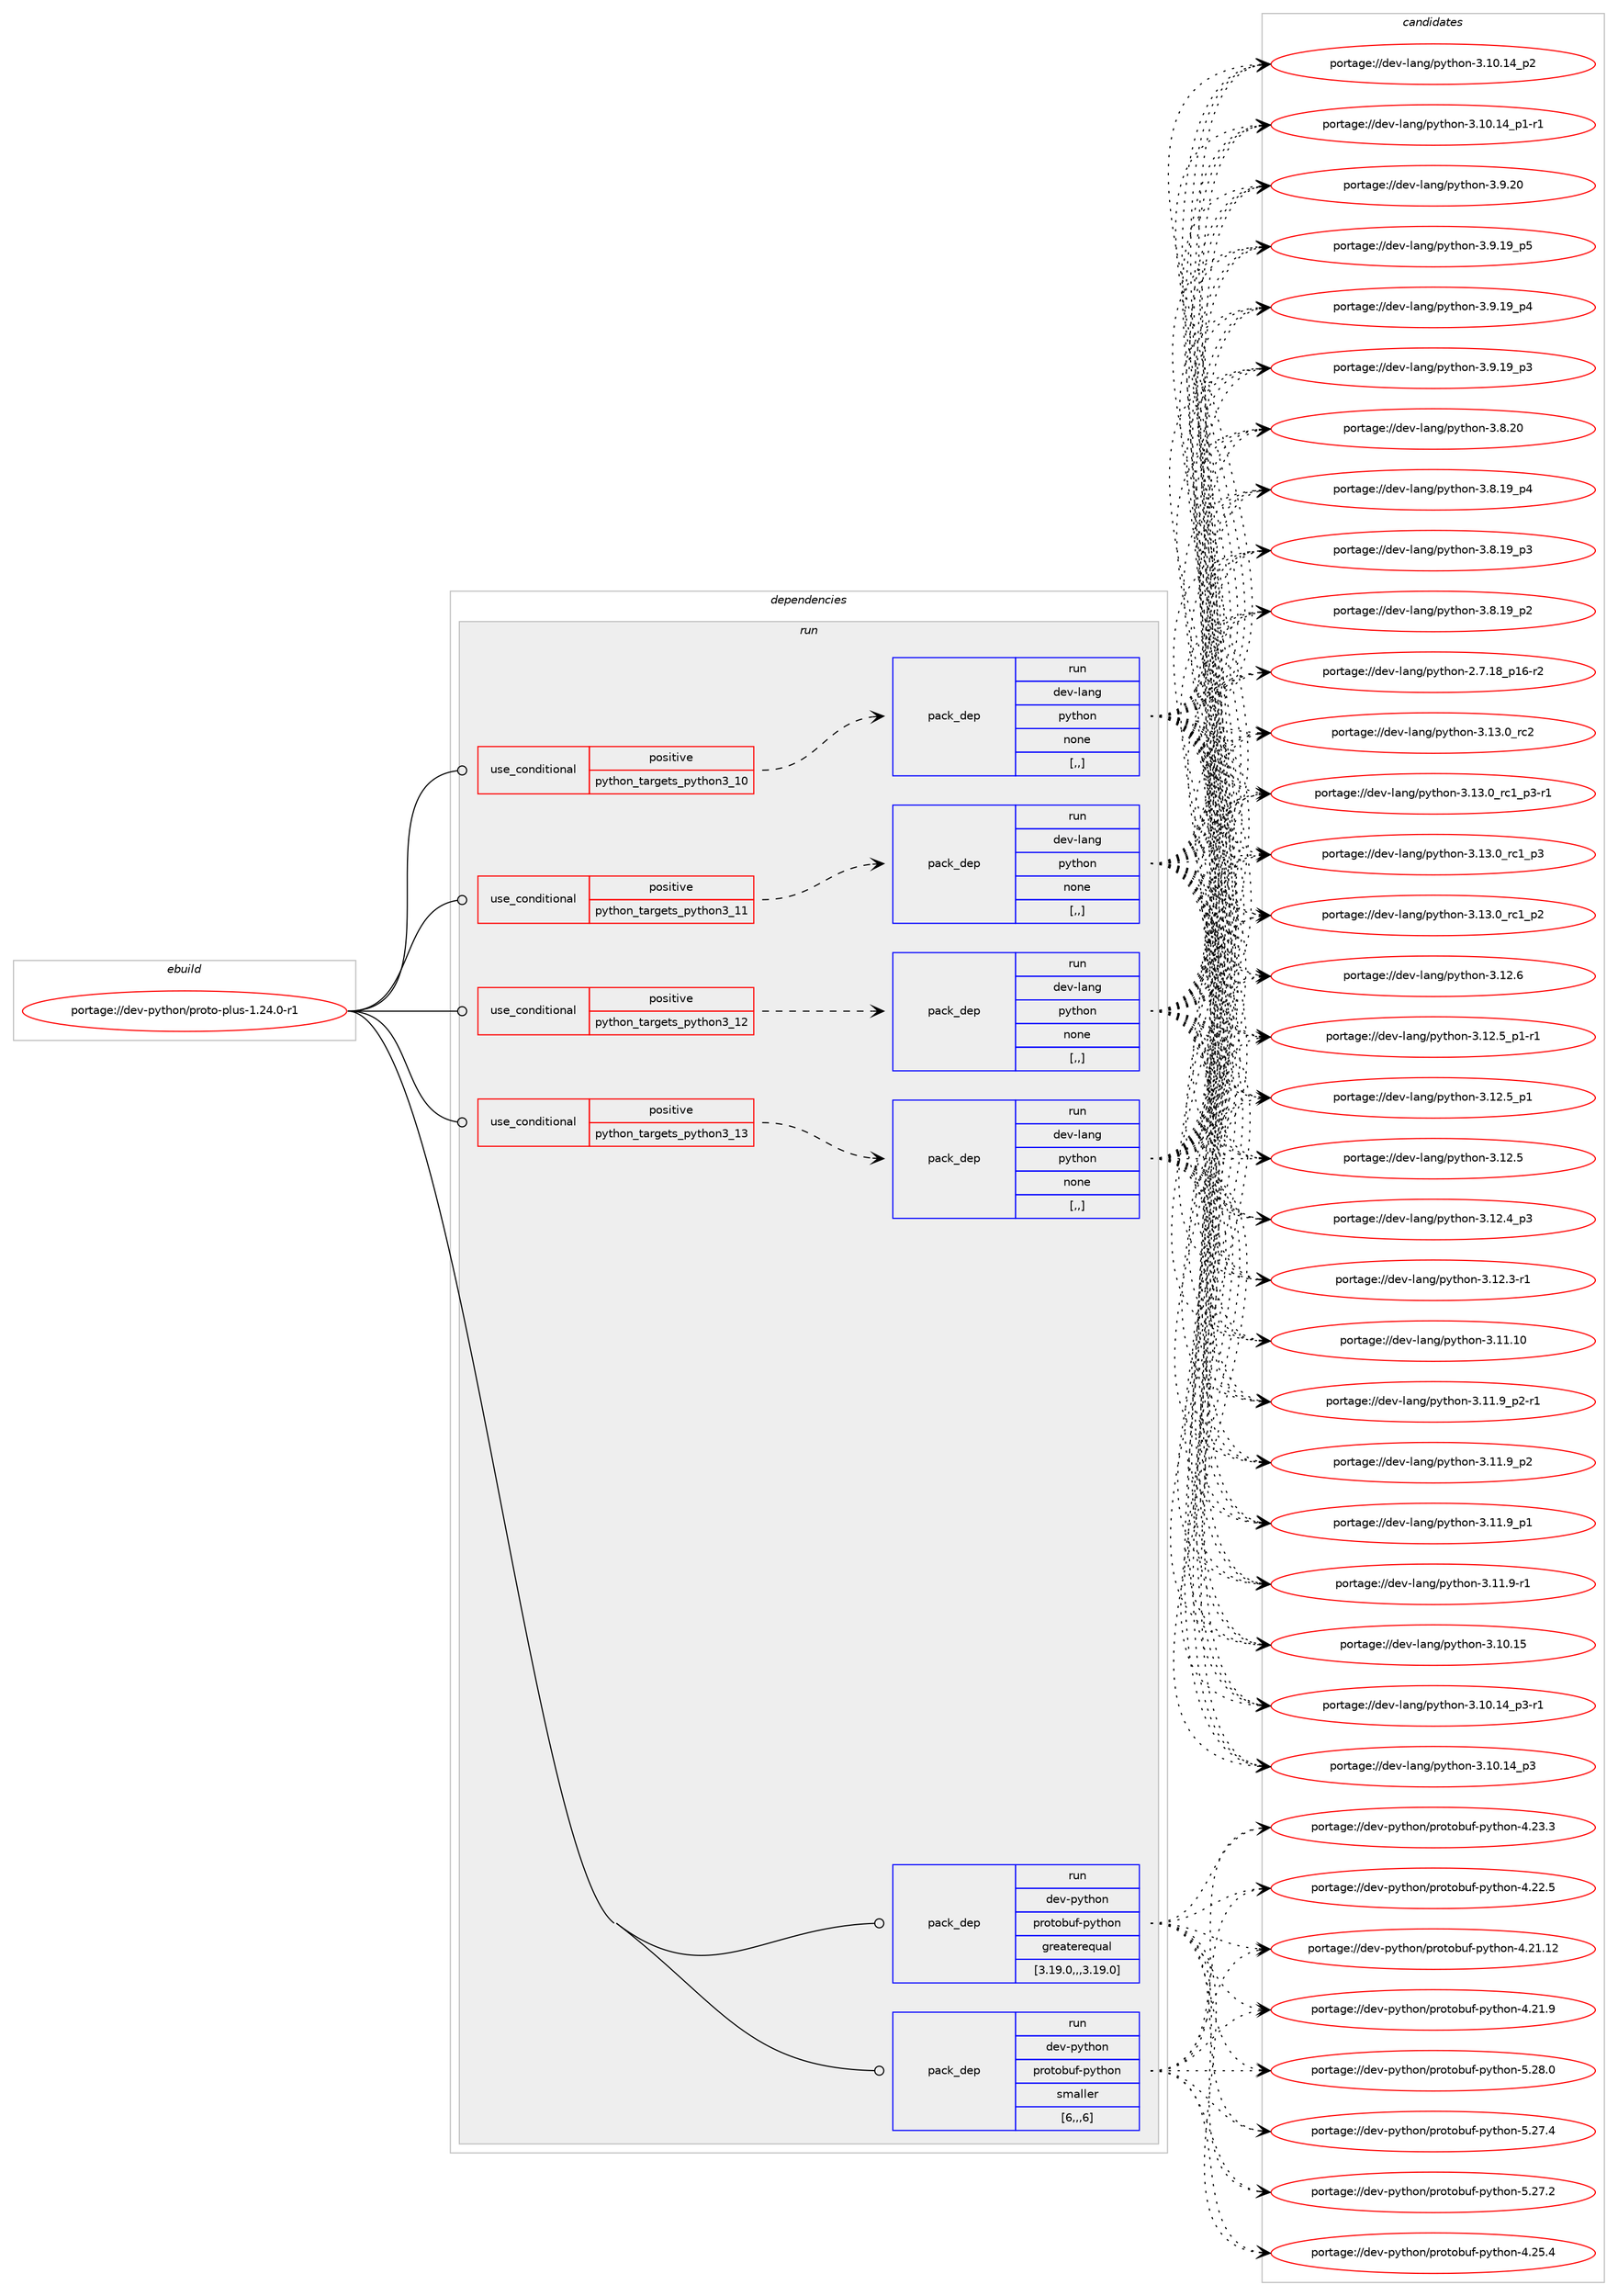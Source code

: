 digraph prolog {

# *************
# Graph options
# *************

newrank=true;
concentrate=true;
compound=true;
graph [rankdir=LR,fontname=Helvetica,fontsize=10,ranksep=1.5];#, ranksep=2.5, nodesep=0.2];
edge  [arrowhead=vee];
node  [fontname=Helvetica,fontsize=10];

# **********
# The ebuild
# **********

subgraph cluster_leftcol {
color=gray;
label=<<i>ebuild</i>>;
id [label="portage://dev-python/proto-plus-1.24.0-r1", color=red, width=4, href="../dev-python/proto-plus-1.24.0-r1.svg"];
}

# ****************
# The dependencies
# ****************

subgraph cluster_midcol {
color=gray;
label=<<i>dependencies</i>>;
subgraph cluster_compile {
fillcolor="#eeeeee";
style=filled;
label=<<i>compile</i>>;
}
subgraph cluster_compileandrun {
fillcolor="#eeeeee";
style=filled;
label=<<i>compile and run</i>>;
}
subgraph cluster_run {
fillcolor="#eeeeee";
style=filled;
label=<<i>run</i>>;
subgraph cond166753 {
dependency649864 [label=<<TABLE BORDER="0" CELLBORDER="1" CELLSPACING="0" CELLPADDING="4"><TR><TD ROWSPAN="3" CELLPADDING="10">use_conditional</TD></TR><TR><TD>positive</TD></TR><TR><TD>python_targets_python3_10</TD></TR></TABLE>>, shape=none, color=red];
subgraph pack478290 {
dependency649865 [label=<<TABLE BORDER="0" CELLBORDER="1" CELLSPACING="0" CELLPADDING="4" WIDTH="220"><TR><TD ROWSPAN="6" CELLPADDING="30">pack_dep</TD></TR><TR><TD WIDTH="110">run</TD></TR><TR><TD>dev-lang</TD></TR><TR><TD>python</TD></TR><TR><TD>none</TD></TR><TR><TD>[,,]</TD></TR></TABLE>>, shape=none, color=blue];
}
dependency649864:e -> dependency649865:w [weight=20,style="dashed",arrowhead="vee"];
}
id:e -> dependency649864:w [weight=20,style="solid",arrowhead="odot"];
subgraph cond166754 {
dependency649866 [label=<<TABLE BORDER="0" CELLBORDER="1" CELLSPACING="0" CELLPADDING="4"><TR><TD ROWSPAN="3" CELLPADDING="10">use_conditional</TD></TR><TR><TD>positive</TD></TR><TR><TD>python_targets_python3_11</TD></TR></TABLE>>, shape=none, color=red];
subgraph pack478291 {
dependency649867 [label=<<TABLE BORDER="0" CELLBORDER="1" CELLSPACING="0" CELLPADDING="4" WIDTH="220"><TR><TD ROWSPAN="6" CELLPADDING="30">pack_dep</TD></TR><TR><TD WIDTH="110">run</TD></TR><TR><TD>dev-lang</TD></TR><TR><TD>python</TD></TR><TR><TD>none</TD></TR><TR><TD>[,,]</TD></TR></TABLE>>, shape=none, color=blue];
}
dependency649866:e -> dependency649867:w [weight=20,style="dashed",arrowhead="vee"];
}
id:e -> dependency649866:w [weight=20,style="solid",arrowhead="odot"];
subgraph cond166755 {
dependency649868 [label=<<TABLE BORDER="0" CELLBORDER="1" CELLSPACING="0" CELLPADDING="4"><TR><TD ROWSPAN="3" CELLPADDING="10">use_conditional</TD></TR><TR><TD>positive</TD></TR><TR><TD>python_targets_python3_12</TD></TR></TABLE>>, shape=none, color=red];
subgraph pack478292 {
dependency649869 [label=<<TABLE BORDER="0" CELLBORDER="1" CELLSPACING="0" CELLPADDING="4" WIDTH="220"><TR><TD ROWSPAN="6" CELLPADDING="30">pack_dep</TD></TR><TR><TD WIDTH="110">run</TD></TR><TR><TD>dev-lang</TD></TR><TR><TD>python</TD></TR><TR><TD>none</TD></TR><TR><TD>[,,]</TD></TR></TABLE>>, shape=none, color=blue];
}
dependency649868:e -> dependency649869:w [weight=20,style="dashed",arrowhead="vee"];
}
id:e -> dependency649868:w [weight=20,style="solid",arrowhead="odot"];
subgraph cond166756 {
dependency649870 [label=<<TABLE BORDER="0" CELLBORDER="1" CELLSPACING="0" CELLPADDING="4"><TR><TD ROWSPAN="3" CELLPADDING="10">use_conditional</TD></TR><TR><TD>positive</TD></TR><TR><TD>python_targets_python3_13</TD></TR></TABLE>>, shape=none, color=red];
subgraph pack478293 {
dependency649871 [label=<<TABLE BORDER="0" CELLBORDER="1" CELLSPACING="0" CELLPADDING="4" WIDTH="220"><TR><TD ROWSPAN="6" CELLPADDING="30">pack_dep</TD></TR><TR><TD WIDTH="110">run</TD></TR><TR><TD>dev-lang</TD></TR><TR><TD>python</TD></TR><TR><TD>none</TD></TR><TR><TD>[,,]</TD></TR></TABLE>>, shape=none, color=blue];
}
dependency649870:e -> dependency649871:w [weight=20,style="dashed",arrowhead="vee"];
}
id:e -> dependency649870:w [weight=20,style="solid",arrowhead="odot"];
subgraph pack478294 {
dependency649872 [label=<<TABLE BORDER="0" CELLBORDER="1" CELLSPACING="0" CELLPADDING="4" WIDTH="220"><TR><TD ROWSPAN="6" CELLPADDING="30">pack_dep</TD></TR><TR><TD WIDTH="110">run</TD></TR><TR><TD>dev-python</TD></TR><TR><TD>protobuf-python</TD></TR><TR><TD>greaterequal</TD></TR><TR><TD>[3.19.0,,,3.19.0]</TD></TR></TABLE>>, shape=none, color=blue];
}
id:e -> dependency649872:w [weight=20,style="solid",arrowhead="odot"];
subgraph pack478295 {
dependency649873 [label=<<TABLE BORDER="0" CELLBORDER="1" CELLSPACING="0" CELLPADDING="4" WIDTH="220"><TR><TD ROWSPAN="6" CELLPADDING="30">pack_dep</TD></TR><TR><TD WIDTH="110">run</TD></TR><TR><TD>dev-python</TD></TR><TR><TD>protobuf-python</TD></TR><TR><TD>smaller</TD></TR><TR><TD>[6,,,6]</TD></TR></TABLE>>, shape=none, color=blue];
}
id:e -> dependency649873:w [weight=20,style="solid",arrowhead="odot"];
}
}

# **************
# The candidates
# **************

subgraph cluster_choices {
rank=same;
color=gray;
label=<<i>candidates</i>>;

subgraph choice478290 {
color=black;
nodesep=1;
choice10010111845108971101034711212111610411111045514649514648951149950 [label="portage://dev-lang/python-3.13.0_rc2", color=red, width=4,href="../dev-lang/python-3.13.0_rc2.svg"];
choice1001011184510897110103471121211161041111104551464951464895114994995112514511449 [label="portage://dev-lang/python-3.13.0_rc1_p3-r1", color=red, width=4,href="../dev-lang/python-3.13.0_rc1_p3-r1.svg"];
choice100101118451089711010347112121116104111110455146495146489511499499511251 [label="portage://dev-lang/python-3.13.0_rc1_p3", color=red, width=4,href="../dev-lang/python-3.13.0_rc1_p3.svg"];
choice100101118451089711010347112121116104111110455146495146489511499499511250 [label="portage://dev-lang/python-3.13.0_rc1_p2", color=red, width=4,href="../dev-lang/python-3.13.0_rc1_p2.svg"];
choice10010111845108971101034711212111610411111045514649504654 [label="portage://dev-lang/python-3.12.6", color=red, width=4,href="../dev-lang/python-3.12.6.svg"];
choice1001011184510897110103471121211161041111104551464950465395112494511449 [label="portage://dev-lang/python-3.12.5_p1-r1", color=red, width=4,href="../dev-lang/python-3.12.5_p1-r1.svg"];
choice100101118451089711010347112121116104111110455146495046539511249 [label="portage://dev-lang/python-3.12.5_p1", color=red, width=4,href="../dev-lang/python-3.12.5_p1.svg"];
choice10010111845108971101034711212111610411111045514649504653 [label="portage://dev-lang/python-3.12.5", color=red, width=4,href="../dev-lang/python-3.12.5.svg"];
choice100101118451089711010347112121116104111110455146495046529511251 [label="portage://dev-lang/python-3.12.4_p3", color=red, width=4,href="../dev-lang/python-3.12.4_p3.svg"];
choice100101118451089711010347112121116104111110455146495046514511449 [label="portage://dev-lang/python-3.12.3-r1", color=red, width=4,href="../dev-lang/python-3.12.3-r1.svg"];
choice1001011184510897110103471121211161041111104551464949464948 [label="portage://dev-lang/python-3.11.10", color=red, width=4,href="../dev-lang/python-3.11.10.svg"];
choice1001011184510897110103471121211161041111104551464949465795112504511449 [label="portage://dev-lang/python-3.11.9_p2-r1", color=red, width=4,href="../dev-lang/python-3.11.9_p2-r1.svg"];
choice100101118451089711010347112121116104111110455146494946579511250 [label="portage://dev-lang/python-3.11.9_p2", color=red, width=4,href="../dev-lang/python-3.11.9_p2.svg"];
choice100101118451089711010347112121116104111110455146494946579511249 [label="portage://dev-lang/python-3.11.9_p1", color=red, width=4,href="../dev-lang/python-3.11.9_p1.svg"];
choice100101118451089711010347112121116104111110455146494946574511449 [label="portage://dev-lang/python-3.11.9-r1", color=red, width=4,href="../dev-lang/python-3.11.9-r1.svg"];
choice1001011184510897110103471121211161041111104551464948464953 [label="portage://dev-lang/python-3.10.15", color=red, width=4,href="../dev-lang/python-3.10.15.svg"];
choice100101118451089711010347112121116104111110455146494846495295112514511449 [label="portage://dev-lang/python-3.10.14_p3-r1", color=red, width=4,href="../dev-lang/python-3.10.14_p3-r1.svg"];
choice10010111845108971101034711212111610411111045514649484649529511251 [label="portage://dev-lang/python-3.10.14_p3", color=red, width=4,href="../dev-lang/python-3.10.14_p3.svg"];
choice10010111845108971101034711212111610411111045514649484649529511250 [label="portage://dev-lang/python-3.10.14_p2", color=red, width=4,href="../dev-lang/python-3.10.14_p2.svg"];
choice100101118451089711010347112121116104111110455146494846495295112494511449 [label="portage://dev-lang/python-3.10.14_p1-r1", color=red, width=4,href="../dev-lang/python-3.10.14_p1-r1.svg"];
choice10010111845108971101034711212111610411111045514657465048 [label="portage://dev-lang/python-3.9.20", color=red, width=4,href="../dev-lang/python-3.9.20.svg"];
choice100101118451089711010347112121116104111110455146574649579511253 [label="portage://dev-lang/python-3.9.19_p5", color=red, width=4,href="../dev-lang/python-3.9.19_p5.svg"];
choice100101118451089711010347112121116104111110455146574649579511252 [label="portage://dev-lang/python-3.9.19_p4", color=red, width=4,href="../dev-lang/python-3.9.19_p4.svg"];
choice100101118451089711010347112121116104111110455146574649579511251 [label="portage://dev-lang/python-3.9.19_p3", color=red, width=4,href="../dev-lang/python-3.9.19_p3.svg"];
choice10010111845108971101034711212111610411111045514656465048 [label="portage://dev-lang/python-3.8.20", color=red, width=4,href="../dev-lang/python-3.8.20.svg"];
choice100101118451089711010347112121116104111110455146564649579511252 [label="portage://dev-lang/python-3.8.19_p4", color=red, width=4,href="../dev-lang/python-3.8.19_p4.svg"];
choice100101118451089711010347112121116104111110455146564649579511251 [label="portage://dev-lang/python-3.8.19_p3", color=red, width=4,href="../dev-lang/python-3.8.19_p3.svg"];
choice100101118451089711010347112121116104111110455146564649579511250 [label="portage://dev-lang/python-3.8.19_p2", color=red, width=4,href="../dev-lang/python-3.8.19_p2.svg"];
choice100101118451089711010347112121116104111110455046554649569511249544511450 [label="portage://dev-lang/python-2.7.18_p16-r2", color=red, width=4,href="../dev-lang/python-2.7.18_p16-r2.svg"];
dependency649865:e -> choice10010111845108971101034711212111610411111045514649514648951149950:w [style=dotted,weight="100"];
dependency649865:e -> choice1001011184510897110103471121211161041111104551464951464895114994995112514511449:w [style=dotted,weight="100"];
dependency649865:e -> choice100101118451089711010347112121116104111110455146495146489511499499511251:w [style=dotted,weight="100"];
dependency649865:e -> choice100101118451089711010347112121116104111110455146495146489511499499511250:w [style=dotted,weight="100"];
dependency649865:e -> choice10010111845108971101034711212111610411111045514649504654:w [style=dotted,weight="100"];
dependency649865:e -> choice1001011184510897110103471121211161041111104551464950465395112494511449:w [style=dotted,weight="100"];
dependency649865:e -> choice100101118451089711010347112121116104111110455146495046539511249:w [style=dotted,weight="100"];
dependency649865:e -> choice10010111845108971101034711212111610411111045514649504653:w [style=dotted,weight="100"];
dependency649865:e -> choice100101118451089711010347112121116104111110455146495046529511251:w [style=dotted,weight="100"];
dependency649865:e -> choice100101118451089711010347112121116104111110455146495046514511449:w [style=dotted,weight="100"];
dependency649865:e -> choice1001011184510897110103471121211161041111104551464949464948:w [style=dotted,weight="100"];
dependency649865:e -> choice1001011184510897110103471121211161041111104551464949465795112504511449:w [style=dotted,weight="100"];
dependency649865:e -> choice100101118451089711010347112121116104111110455146494946579511250:w [style=dotted,weight="100"];
dependency649865:e -> choice100101118451089711010347112121116104111110455146494946579511249:w [style=dotted,weight="100"];
dependency649865:e -> choice100101118451089711010347112121116104111110455146494946574511449:w [style=dotted,weight="100"];
dependency649865:e -> choice1001011184510897110103471121211161041111104551464948464953:w [style=dotted,weight="100"];
dependency649865:e -> choice100101118451089711010347112121116104111110455146494846495295112514511449:w [style=dotted,weight="100"];
dependency649865:e -> choice10010111845108971101034711212111610411111045514649484649529511251:w [style=dotted,weight="100"];
dependency649865:e -> choice10010111845108971101034711212111610411111045514649484649529511250:w [style=dotted,weight="100"];
dependency649865:e -> choice100101118451089711010347112121116104111110455146494846495295112494511449:w [style=dotted,weight="100"];
dependency649865:e -> choice10010111845108971101034711212111610411111045514657465048:w [style=dotted,weight="100"];
dependency649865:e -> choice100101118451089711010347112121116104111110455146574649579511253:w [style=dotted,weight="100"];
dependency649865:e -> choice100101118451089711010347112121116104111110455146574649579511252:w [style=dotted,weight="100"];
dependency649865:e -> choice100101118451089711010347112121116104111110455146574649579511251:w [style=dotted,weight="100"];
dependency649865:e -> choice10010111845108971101034711212111610411111045514656465048:w [style=dotted,weight="100"];
dependency649865:e -> choice100101118451089711010347112121116104111110455146564649579511252:w [style=dotted,weight="100"];
dependency649865:e -> choice100101118451089711010347112121116104111110455146564649579511251:w [style=dotted,weight="100"];
dependency649865:e -> choice100101118451089711010347112121116104111110455146564649579511250:w [style=dotted,weight="100"];
dependency649865:e -> choice100101118451089711010347112121116104111110455046554649569511249544511450:w [style=dotted,weight="100"];
}
subgraph choice478291 {
color=black;
nodesep=1;
choice10010111845108971101034711212111610411111045514649514648951149950 [label="portage://dev-lang/python-3.13.0_rc2", color=red, width=4,href="../dev-lang/python-3.13.0_rc2.svg"];
choice1001011184510897110103471121211161041111104551464951464895114994995112514511449 [label="portage://dev-lang/python-3.13.0_rc1_p3-r1", color=red, width=4,href="../dev-lang/python-3.13.0_rc1_p3-r1.svg"];
choice100101118451089711010347112121116104111110455146495146489511499499511251 [label="portage://dev-lang/python-3.13.0_rc1_p3", color=red, width=4,href="../dev-lang/python-3.13.0_rc1_p3.svg"];
choice100101118451089711010347112121116104111110455146495146489511499499511250 [label="portage://dev-lang/python-3.13.0_rc1_p2", color=red, width=4,href="../dev-lang/python-3.13.0_rc1_p2.svg"];
choice10010111845108971101034711212111610411111045514649504654 [label="portage://dev-lang/python-3.12.6", color=red, width=4,href="../dev-lang/python-3.12.6.svg"];
choice1001011184510897110103471121211161041111104551464950465395112494511449 [label="portage://dev-lang/python-3.12.5_p1-r1", color=red, width=4,href="../dev-lang/python-3.12.5_p1-r1.svg"];
choice100101118451089711010347112121116104111110455146495046539511249 [label="portage://dev-lang/python-3.12.5_p1", color=red, width=4,href="../dev-lang/python-3.12.5_p1.svg"];
choice10010111845108971101034711212111610411111045514649504653 [label="portage://dev-lang/python-3.12.5", color=red, width=4,href="../dev-lang/python-3.12.5.svg"];
choice100101118451089711010347112121116104111110455146495046529511251 [label="portage://dev-lang/python-3.12.4_p3", color=red, width=4,href="../dev-lang/python-3.12.4_p3.svg"];
choice100101118451089711010347112121116104111110455146495046514511449 [label="portage://dev-lang/python-3.12.3-r1", color=red, width=4,href="../dev-lang/python-3.12.3-r1.svg"];
choice1001011184510897110103471121211161041111104551464949464948 [label="portage://dev-lang/python-3.11.10", color=red, width=4,href="../dev-lang/python-3.11.10.svg"];
choice1001011184510897110103471121211161041111104551464949465795112504511449 [label="portage://dev-lang/python-3.11.9_p2-r1", color=red, width=4,href="../dev-lang/python-3.11.9_p2-r1.svg"];
choice100101118451089711010347112121116104111110455146494946579511250 [label="portage://dev-lang/python-3.11.9_p2", color=red, width=4,href="../dev-lang/python-3.11.9_p2.svg"];
choice100101118451089711010347112121116104111110455146494946579511249 [label="portage://dev-lang/python-3.11.9_p1", color=red, width=4,href="../dev-lang/python-3.11.9_p1.svg"];
choice100101118451089711010347112121116104111110455146494946574511449 [label="portage://dev-lang/python-3.11.9-r1", color=red, width=4,href="../dev-lang/python-3.11.9-r1.svg"];
choice1001011184510897110103471121211161041111104551464948464953 [label="portage://dev-lang/python-3.10.15", color=red, width=4,href="../dev-lang/python-3.10.15.svg"];
choice100101118451089711010347112121116104111110455146494846495295112514511449 [label="portage://dev-lang/python-3.10.14_p3-r1", color=red, width=4,href="../dev-lang/python-3.10.14_p3-r1.svg"];
choice10010111845108971101034711212111610411111045514649484649529511251 [label="portage://dev-lang/python-3.10.14_p3", color=red, width=4,href="../dev-lang/python-3.10.14_p3.svg"];
choice10010111845108971101034711212111610411111045514649484649529511250 [label="portage://dev-lang/python-3.10.14_p2", color=red, width=4,href="../dev-lang/python-3.10.14_p2.svg"];
choice100101118451089711010347112121116104111110455146494846495295112494511449 [label="portage://dev-lang/python-3.10.14_p1-r1", color=red, width=4,href="../dev-lang/python-3.10.14_p1-r1.svg"];
choice10010111845108971101034711212111610411111045514657465048 [label="portage://dev-lang/python-3.9.20", color=red, width=4,href="../dev-lang/python-3.9.20.svg"];
choice100101118451089711010347112121116104111110455146574649579511253 [label="portage://dev-lang/python-3.9.19_p5", color=red, width=4,href="../dev-lang/python-3.9.19_p5.svg"];
choice100101118451089711010347112121116104111110455146574649579511252 [label="portage://dev-lang/python-3.9.19_p4", color=red, width=4,href="../dev-lang/python-3.9.19_p4.svg"];
choice100101118451089711010347112121116104111110455146574649579511251 [label="portage://dev-lang/python-3.9.19_p3", color=red, width=4,href="../dev-lang/python-3.9.19_p3.svg"];
choice10010111845108971101034711212111610411111045514656465048 [label="portage://dev-lang/python-3.8.20", color=red, width=4,href="../dev-lang/python-3.8.20.svg"];
choice100101118451089711010347112121116104111110455146564649579511252 [label="portage://dev-lang/python-3.8.19_p4", color=red, width=4,href="../dev-lang/python-3.8.19_p4.svg"];
choice100101118451089711010347112121116104111110455146564649579511251 [label="portage://dev-lang/python-3.8.19_p3", color=red, width=4,href="../dev-lang/python-3.8.19_p3.svg"];
choice100101118451089711010347112121116104111110455146564649579511250 [label="portage://dev-lang/python-3.8.19_p2", color=red, width=4,href="../dev-lang/python-3.8.19_p2.svg"];
choice100101118451089711010347112121116104111110455046554649569511249544511450 [label="portage://dev-lang/python-2.7.18_p16-r2", color=red, width=4,href="../dev-lang/python-2.7.18_p16-r2.svg"];
dependency649867:e -> choice10010111845108971101034711212111610411111045514649514648951149950:w [style=dotted,weight="100"];
dependency649867:e -> choice1001011184510897110103471121211161041111104551464951464895114994995112514511449:w [style=dotted,weight="100"];
dependency649867:e -> choice100101118451089711010347112121116104111110455146495146489511499499511251:w [style=dotted,weight="100"];
dependency649867:e -> choice100101118451089711010347112121116104111110455146495146489511499499511250:w [style=dotted,weight="100"];
dependency649867:e -> choice10010111845108971101034711212111610411111045514649504654:w [style=dotted,weight="100"];
dependency649867:e -> choice1001011184510897110103471121211161041111104551464950465395112494511449:w [style=dotted,weight="100"];
dependency649867:e -> choice100101118451089711010347112121116104111110455146495046539511249:w [style=dotted,weight="100"];
dependency649867:e -> choice10010111845108971101034711212111610411111045514649504653:w [style=dotted,weight="100"];
dependency649867:e -> choice100101118451089711010347112121116104111110455146495046529511251:w [style=dotted,weight="100"];
dependency649867:e -> choice100101118451089711010347112121116104111110455146495046514511449:w [style=dotted,weight="100"];
dependency649867:e -> choice1001011184510897110103471121211161041111104551464949464948:w [style=dotted,weight="100"];
dependency649867:e -> choice1001011184510897110103471121211161041111104551464949465795112504511449:w [style=dotted,weight="100"];
dependency649867:e -> choice100101118451089711010347112121116104111110455146494946579511250:w [style=dotted,weight="100"];
dependency649867:e -> choice100101118451089711010347112121116104111110455146494946579511249:w [style=dotted,weight="100"];
dependency649867:e -> choice100101118451089711010347112121116104111110455146494946574511449:w [style=dotted,weight="100"];
dependency649867:e -> choice1001011184510897110103471121211161041111104551464948464953:w [style=dotted,weight="100"];
dependency649867:e -> choice100101118451089711010347112121116104111110455146494846495295112514511449:w [style=dotted,weight="100"];
dependency649867:e -> choice10010111845108971101034711212111610411111045514649484649529511251:w [style=dotted,weight="100"];
dependency649867:e -> choice10010111845108971101034711212111610411111045514649484649529511250:w [style=dotted,weight="100"];
dependency649867:e -> choice100101118451089711010347112121116104111110455146494846495295112494511449:w [style=dotted,weight="100"];
dependency649867:e -> choice10010111845108971101034711212111610411111045514657465048:w [style=dotted,weight="100"];
dependency649867:e -> choice100101118451089711010347112121116104111110455146574649579511253:w [style=dotted,weight="100"];
dependency649867:e -> choice100101118451089711010347112121116104111110455146574649579511252:w [style=dotted,weight="100"];
dependency649867:e -> choice100101118451089711010347112121116104111110455146574649579511251:w [style=dotted,weight="100"];
dependency649867:e -> choice10010111845108971101034711212111610411111045514656465048:w [style=dotted,weight="100"];
dependency649867:e -> choice100101118451089711010347112121116104111110455146564649579511252:w [style=dotted,weight="100"];
dependency649867:e -> choice100101118451089711010347112121116104111110455146564649579511251:w [style=dotted,weight="100"];
dependency649867:e -> choice100101118451089711010347112121116104111110455146564649579511250:w [style=dotted,weight="100"];
dependency649867:e -> choice100101118451089711010347112121116104111110455046554649569511249544511450:w [style=dotted,weight="100"];
}
subgraph choice478292 {
color=black;
nodesep=1;
choice10010111845108971101034711212111610411111045514649514648951149950 [label="portage://dev-lang/python-3.13.0_rc2", color=red, width=4,href="../dev-lang/python-3.13.0_rc2.svg"];
choice1001011184510897110103471121211161041111104551464951464895114994995112514511449 [label="portage://dev-lang/python-3.13.0_rc1_p3-r1", color=red, width=4,href="../dev-lang/python-3.13.0_rc1_p3-r1.svg"];
choice100101118451089711010347112121116104111110455146495146489511499499511251 [label="portage://dev-lang/python-3.13.0_rc1_p3", color=red, width=4,href="../dev-lang/python-3.13.0_rc1_p3.svg"];
choice100101118451089711010347112121116104111110455146495146489511499499511250 [label="portage://dev-lang/python-3.13.0_rc1_p2", color=red, width=4,href="../dev-lang/python-3.13.0_rc1_p2.svg"];
choice10010111845108971101034711212111610411111045514649504654 [label="portage://dev-lang/python-3.12.6", color=red, width=4,href="../dev-lang/python-3.12.6.svg"];
choice1001011184510897110103471121211161041111104551464950465395112494511449 [label="portage://dev-lang/python-3.12.5_p1-r1", color=red, width=4,href="../dev-lang/python-3.12.5_p1-r1.svg"];
choice100101118451089711010347112121116104111110455146495046539511249 [label="portage://dev-lang/python-3.12.5_p1", color=red, width=4,href="../dev-lang/python-3.12.5_p1.svg"];
choice10010111845108971101034711212111610411111045514649504653 [label="portage://dev-lang/python-3.12.5", color=red, width=4,href="../dev-lang/python-3.12.5.svg"];
choice100101118451089711010347112121116104111110455146495046529511251 [label="portage://dev-lang/python-3.12.4_p3", color=red, width=4,href="../dev-lang/python-3.12.4_p3.svg"];
choice100101118451089711010347112121116104111110455146495046514511449 [label="portage://dev-lang/python-3.12.3-r1", color=red, width=4,href="../dev-lang/python-3.12.3-r1.svg"];
choice1001011184510897110103471121211161041111104551464949464948 [label="portage://dev-lang/python-3.11.10", color=red, width=4,href="../dev-lang/python-3.11.10.svg"];
choice1001011184510897110103471121211161041111104551464949465795112504511449 [label="portage://dev-lang/python-3.11.9_p2-r1", color=red, width=4,href="../dev-lang/python-3.11.9_p2-r1.svg"];
choice100101118451089711010347112121116104111110455146494946579511250 [label="portage://dev-lang/python-3.11.9_p2", color=red, width=4,href="../dev-lang/python-3.11.9_p2.svg"];
choice100101118451089711010347112121116104111110455146494946579511249 [label="portage://dev-lang/python-3.11.9_p1", color=red, width=4,href="../dev-lang/python-3.11.9_p1.svg"];
choice100101118451089711010347112121116104111110455146494946574511449 [label="portage://dev-lang/python-3.11.9-r1", color=red, width=4,href="../dev-lang/python-3.11.9-r1.svg"];
choice1001011184510897110103471121211161041111104551464948464953 [label="portage://dev-lang/python-3.10.15", color=red, width=4,href="../dev-lang/python-3.10.15.svg"];
choice100101118451089711010347112121116104111110455146494846495295112514511449 [label="portage://dev-lang/python-3.10.14_p3-r1", color=red, width=4,href="../dev-lang/python-3.10.14_p3-r1.svg"];
choice10010111845108971101034711212111610411111045514649484649529511251 [label="portage://dev-lang/python-3.10.14_p3", color=red, width=4,href="../dev-lang/python-3.10.14_p3.svg"];
choice10010111845108971101034711212111610411111045514649484649529511250 [label="portage://dev-lang/python-3.10.14_p2", color=red, width=4,href="../dev-lang/python-3.10.14_p2.svg"];
choice100101118451089711010347112121116104111110455146494846495295112494511449 [label="portage://dev-lang/python-3.10.14_p1-r1", color=red, width=4,href="../dev-lang/python-3.10.14_p1-r1.svg"];
choice10010111845108971101034711212111610411111045514657465048 [label="portage://dev-lang/python-3.9.20", color=red, width=4,href="../dev-lang/python-3.9.20.svg"];
choice100101118451089711010347112121116104111110455146574649579511253 [label="portage://dev-lang/python-3.9.19_p5", color=red, width=4,href="../dev-lang/python-3.9.19_p5.svg"];
choice100101118451089711010347112121116104111110455146574649579511252 [label="portage://dev-lang/python-3.9.19_p4", color=red, width=4,href="../dev-lang/python-3.9.19_p4.svg"];
choice100101118451089711010347112121116104111110455146574649579511251 [label="portage://dev-lang/python-3.9.19_p3", color=red, width=4,href="../dev-lang/python-3.9.19_p3.svg"];
choice10010111845108971101034711212111610411111045514656465048 [label="portage://dev-lang/python-3.8.20", color=red, width=4,href="../dev-lang/python-3.8.20.svg"];
choice100101118451089711010347112121116104111110455146564649579511252 [label="portage://dev-lang/python-3.8.19_p4", color=red, width=4,href="../dev-lang/python-3.8.19_p4.svg"];
choice100101118451089711010347112121116104111110455146564649579511251 [label="portage://dev-lang/python-3.8.19_p3", color=red, width=4,href="../dev-lang/python-3.8.19_p3.svg"];
choice100101118451089711010347112121116104111110455146564649579511250 [label="portage://dev-lang/python-3.8.19_p2", color=red, width=4,href="../dev-lang/python-3.8.19_p2.svg"];
choice100101118451089711010347112121116104111110455046554649569511249544511450 [label="portage://dev-lang/python-2.7.18_p16-r2", color=red, width=4,href="../dev-lang/python-2.7.18_p16-r2.svg"];
dependency649869:e -> choice10010111845108971101034711212111610411111045514649514648951149950:w [style=dotted,weight="100"];
dependency649869:e -> choice1001011184510897110103471121211161041111104551464951464895114994995112514511449:w [style=dotted,weight="100"];
dependency649869:e -> choice100101118451089711010347112121116104111110455146495146489511499499511251:w [style=dotted,weight="100"];
dependency649869:e -> choice100101118451089711010347112121116104111110455146495146489511499499511250:w [style=dotted,weight="100"];
dependency649869:e -> choice10010111845108971101034711212111610411111045514649504654:w [style=dotted,weight="100"];
dependency649869:e -> choice1001011184510897110103471121211161041111104551464950465395112494511449:w [style=dotted,weight="100"];
dependency649869:e -> choice100101118451089711010347112121116104111110455146495046539511249:w [style=dotted,weight="100"];
dependency649869:e -> choice10010111845108971101034711212111610411111045514649504653:w [style=dotted,weight="100"];
dependency649869:e -> choice100101118451089711010347112121116104111110455146495046529511251:w [style=dotted,weight="100"];
dependency649869:e -> choice100101118451089711010347112121116104111110455146495046514511449:w [style=dotted,weight="100"];
dependency649869:e -> choice1001011184510897110103471121211161041111104551464949464948:w [style=dotted,weight="100"];
dependency649869:e -> choice1001011184510897110103471121211161041111104551464949465795112504511449:w [style=dotted,weight="100"];
dependency649869:e -> choice100101118451089711010347112121116104111110455146494946579511250:w [style=dotted,weight="100"];
dependency649869:e -> choice100101118451089711010347112121116104111110455146494946579511249:w [style=dotted,weight="100"];
dependency649869:e -> choice100101118451089711010347112121116104111110455146494946574511449:w [style=dotted,weight="100"];
dependency649869:e -> choice1001011184510897110103471121211161041111104551464948464953:w [style=dotted,weight="100"];
dependency649869:e -> choice100101118451089711010347112121116104111110455146494846495295112514511449:w [style=dotted,weight="100"];
dependency649869:e -> choice10010111845108971101034711212111610411111045514649484649529511251:w [style=dotted,weight="100"];
dependency649869:e -> choice10010111845108971101034711212111610411111045514649484649529511250:w [style=dotted,weight="100"];
dependency649869:e -> choice100101118451089711010347112121116104111110455146494846495295112494511449:w [style=dotted,weight="100"];
dependency649869:e -> choice10010111845108971101034711212111610411111045514657465048:w [style=dotted,weight="100"];
dependency649869:e -> choice100101118451089711010347112121116104111110455146574649579511253:w [style=dotted,weight="100"];
dependency649869:e -> choice100101118451089711010347112121116104111110455146574649579511252:w [style=dotted,weight="100"];
dependency649869:e -> choice100101118451089711010347112121116104111110455146574649579511251:w [style=dotted,weight="100"];
dependency649869:e -> choice10010111845108971101034711212111610411111045514656465048:w [style=dotted,weight="100"];
dependency649869:e -> choice100101118451089711010347112121116104111110455146564649579511252:w [style=dotted,weight="100"];
dependency649869:e -> choice100101118451089711010347112121116104111110455146564649579511251:w [style=dotted,weight="100"];
dependency649869:e -> choice100101118451089711010347112121116104111110455146564649579511250:w [style=dotted,weight="100"];
dependency649869:e -> choice100101118451089711010347112121116104111110455046554649569511249544511450:w [style=dotted,weight="100"];
}
subgraph choice478293 {
color=black;
nodesep=1;
choice10010111845108971101034711212111610411111045514649514648951149950 [label="portage://dev-lang/python-3.13.0_rc2", color=red, width=4,href="../dev-lang/python-3.13.0_rc2.svg"];
choice1001011184510897110103471121211161041111104551464951464895114994995112514511449 [label="portage://dev-lang/python-3.13.0_rc1_p3-r1", color=red, width=4,href="../dev-lang/python-3.13.0_rc1_p3-r1.svg"];
choice100101118451089711010347112121116104111110455146495146489511499499511251 [label="portage://dev-lang/python-3.13.0_rc1_p3", color=red, width=4,href="../dev-lang/python-3.13.0_rc1_p3.svg"];
choice100101118451089711010347112121116104111110455146495146489511499499511250 [label="portage://dev-lang/python-3.13.0_rc1_p2", color=red, width=4,href="../dev-lang/python-3.13.0_rc1_p2.svg"];
choice10010111845108971101034711212111610411111045514649504654 [label="portage://dev-lang/python-3.12.6", color=red, width=4,href="../dev-lang/python-3.12.6.svg"];
choice1001011184510897110103471121211161041111104551464950465395112494511449 [label="portage://dev-lang/python-3.12.5_p1-r1", color=red, width=4,href="../dev-lang/python-3.12.5_p1-r1.svg"];
choice100101118451089711010347112121116104111110455146495046539511249 [label="portage://dev-lang/python-3.12.5_p1", color=red, width=4,href="../dev-lang/python-3.12.5_p1.svg"];
choice10010111845108971101034711212111610411111045514649504653 [label="portage://dev-lang/python-3.12.5", color=red, width=4,href="../dev-lang/python-3.12.5.svg"];
choice100101118451089711010347112121116104111110455146495046529511251 [label="portage://dev-lang/python-3.12.4_p3", color=red, width=4,href="../dev-lang/python-3.12.4_p3.svg"];
choice100101118451089711010347112121116104111110455146495046514511449 [label="portage://dev-lang/python-3.12.3-r1", color=red, width=4,href="../dev-lang/python-3.12.3-r1.svg"];
choice1001011184510897110103471121211161041111104551464949464948 [label="portage://dev-lang/python-3.11.10", color=red, width=4,href="../dev-lang/python-3.11.10.svg"];
choice1001011184510897110103471121211161041111104551464949465795112504511449 [label="portage://dev-lang/python-3.11.9_p2-r1", color=red, width=4,href="../dev-lang/python-3.11.9_p2-r1.svg"];
choice100101118451089711010347112121116104111110455146494946579511250 [label="portage://dev-lang/python-3.11.9_p2", color=red, width=4,href="../dev-lang/python-3.11.9_p2.svg"];
choice100101118451089711010347112121116104111110455146494946579511249 [label="portage://dev-lang/python-3.11.9_p1", color=red, width=4,href="../dev-lang/python-3.11.9_p1.svg"];
choice100101118451089711010347112121116104111110455146494946574511449 [label="portage://dev-lang/python-3.11.9-r1", color=red, width=4,href="../dev-lang/python-3.11.9-r1.svg"];
choice1001011184510897110103471121211161041111104551464948464953 [label="portage://dev-lang/python-3.10.15", color=red, width=4,href="../dev-lang/python-3.10.15.svg"];
choice100101118451089711010347112121116104111110455146494846495295112514511449 [label="portage://dev-lang/python-3.10.14_p3-r1", color=red, width=4,href="../dev-lang/python-3.10.14_p3-r1.svg"];
choice10010111845108971101034711212111610411111045514649484649529511251 [label="portage://dev-lang/python-3.10.14_p3", color=red, width=4,href="../dev-lang/python-3.10.14_p3.svg"];
choice10010111845108971101034711212111610411111045514649484649529511250 [label="portage://dev-lang/python-3.10.14_p2", color=red, width=4,href="../dev-lang/python-3.10.14_p2.svg"];
choice100101118451089711010347112121116104111110455146494846495295112494511449 [label="portage://dev-lang/python-3.10.14_p1-r1", color=red, width=4,href="../dev-lang/python-3.10.14_p1-r1.svg"];
choice10010111845108971101034711212111610411111045514657465048 [label="portage://dev-lang/python-3.9.20", color=red, width=4,href="../dev-lang/python-3.9.20.svg"];
choice100101118451089711010347112121116104111110455146574649579511253 [label="portage://dev-lang/python-3.9.19_p5", color=red, width=4,href="../dev-lang/python-3.9.19_p5.svg"];
choice100101118451089711010347112121116104111110455146574649579511252 [label="portage://dev-lang/python-3.9.19_p4", color=red, width=4,href="../dev-lang/python-3.9.19_p4.svg"];
choice100101118451089711010347112121116104111110455146574649579511251 [label="portage://dev-lang/python-3.9.19_p3", color=red, width=4,href="../dev-lang/python-3.9.19_p3.svg"];
choice10010111845108971101034711212111610411111045514656465048 [label="portage://dev-lang/python-3.8.20", color=red, width=4,href="../dev-lang/python-3.8.20.svg"];
choice100101118451089711010347112121116104111110455146564649579511252 [label="portage://dev-lang/python-3.8.19_p4", color=red, width=4,href="../dev-lang/python-3.8.19_p4.svg"];
choice100101118451089711010347112121116104111110455146564649579511251 [label="portage://dev-lang/python-3.8.19_p3", color=red, width=4,href="../dev-lang/python-3.8.19_p3.svg"];
choice100101118451089711010347112121116104111110455146564649579511250 [label="portage://dev-lang/python-3.8.19_p2", color=red, width=4,href="../dev-lang/python-3.8.19_p2.svg"];
choice100101118451089711010347112121116104111110455046554649569511249544511450 [label="portage://dev-lang/python-2.7.18_p16-r2", color=red, width=4,href="../dev-lang/python-2.7.18_p16-r2.svg"];
dependency649871:e -> choice10010111845108971101034711212111610411111045514649514648951149950:w [style=dotted,weight="100"];
dependency649871:e -> choice1001011184510897110103471121211161041111104551464951464895114994995112514511449:w [style=dotted,weight="100"];
dependency649871:e -> choice100101118451089711010347112121116104111110455146495146489511499499511251:w [style=dotted,weight="100"];
dependency649871:e -> choice100101118451089711010347112121116104111110455146495146489511499499511250:w [style=dotted,weight="100"];
dependency649871:e -> choice10010111845108971101034711212111610411111045514649504654:w [style=dotted,weight="100"];
dependency649871:e -> choice1001011184510897110103471121211161041111104551464950465395112494511449:w [style=dotted,weight="100"];
dependency649871:e -> choice100101118451089711010347112121116104111110455146495046539511249:w [style=dotted,weight="100"];
dependency649871:e -> choice10010111845108971101034711212111610411111045514649504653:w [style=dotted,weight="100"];
dependency649871:e -> choice100101118451089711010347112121116104111110455146495046529511251:w [style=dotted,weight="100"];
dependency649871:e -> choice100101118451089711010347112121116104111110455146495046514511449:w [style=dotted,weight="100"];
dependency649871:e -> choice1001011184510897110103471121211161041111104551464949464948:w [style=dotted,weight="100"];
dependency649871:e -> choice1001011184510897110103471121211161041111104551464949465795112504511449:w [style=dotted,weight="100"];
dependency649871:e -> choice100101118451089711010347112121116104111110455146494946579511250:w [style=dotted,weight="100"];
dependency649871:e -> choice100101118451089711010347112121116104111110455146494946579511249:w [style=dotted,weight="100"];
dependency649871:e -> choice100101118451089711010347112121116104111110455146494946574511449:w [style=dotted,weight="100"];
dependency649871:e -> choice1001011184510897110103471121211161041111104551464948464953:w [style=dotted,weight="100"];
dependency649871:e -> choice100101118451089711010347112121116104111110455146494846495295112514511449:w [style=dotted,weight="100"];
dependency649871:e -> choice10010111845108971101034711212111610411111045514649484649529511251:w [style=dotted,weight="100"];
dependency649871:e -> choice10010111845108971101034711212111610411111045514649484649529511250:w [style=dotted,weight="100"];
dependency649871:e -> choice100101118451089711010347112121116104111110455146494846495295112494511449:w [style=dotted,weight="100"];
dependency649871:e -> choice10010111845108971101034711212111610411111045514657465048:w [style=dotted,weight="100"];
dependency649871:e -> choice100101118451089711010347112121116104111110455146574649579511253:w [style=dotted,weight="100"];
dependency649871:e -> choice100101118451089711010347112121116104111110455146574649579511252:w [style=dotted,weight="100"];
dependency649871:e -> choice100101118451089711010347112121116104111110455146574649579511251:w [style=dotted,weight="100"];
dependency649871:e -> choice10010111845108971101034711212111610411111045514656465048:w [style=dotted,weight="100"];
dependency649871:e -> choice100101118451089711010347112121116104111110455146564649579511252:w [style=dotted,weight="100"];
dependency649871:e -> choice100101118451089711010347112121116104111110455146564649579511251:w [style=dotted,weight="100"];
dependency649871:e -> choice100101118451089711010347112121116104111110455146564649579511250:w [style=dotted,weight="100"];
dependency649871:e -> choice100101118451089711010347112121116104111110455046554649569511249544511450:w [style=dotted,weight="100"];
}
subgraph choice478294 {
color=black;
nodesep=1;
choice1001011184511212111610411111047112114111116111981171024511212111610411111045534650564648 [label="portage://dev-python/protobuf-python-5.28.0", color=red, width=4,href="../dev-python/protobuf-python-5.28.0.svg"];
choice1001011184511212111610411111047112114111116111981171024511212111610411111045534650554652 [label="portage://dev-python/protobuf-python-5.27.4", color=red, width=4,href="../dev-python/protobuf-python-5.27.4.svg"];
choice1001011184511212111610411111047112114111116111981171024511212111610411111045534650554650 [label="portage://dev-python/protobuf-python-5.27.2", color=red, width=4,href="../dev-python/protobuf-python-5.27.2.svg"];
choice1001011184511212111610411111047112114111116111981171024511212111610411111045524650534652 [label="portage://dev-python/protobuf-python-4.25.4", color=red, width=4,href="../dev-python/protobuf-python-4.25.4.svg"];
choice1001011184511212111610411111047112114111116111981171024511212111610411111045524650514651 [label="portage://dev-python/protobuf-python-4.23.3", color=red, width=4,href="../dev-python/protobuf-python-4.23.3.svg"];
choice1001011184511212111610411111047112114111116111981171024511212111610411111045524650504653 [label="portage://dev-python/protobuf-python-4.22.5", color=red, width=4,href="../dev-python/protobuf-python-4.22.5.svg"];
choice100101118451121211161041111104711211411111611198117102451121211161041111104552465049464950 [label="portage://dev-python/protobuf-python-4.21.12", color=red, width=4,href="../dev-python/protobuf-python-4.21.12.svg"];
choice1001011184511212111610411111047112114111116111981171024511212111610411111045524650494657 [label="portage://dev-python/protobuf-python-4.21.9", color=red, width=4,href="../dev-python/protobuf-python-4.21.9.svg"];
dependency649872:e -> choice1001011184511212111610411111047112114111116111981171024511212111610411111045534650564648:w [style=dotted,weight="100"];
dependency649872:e -> choice1001011184511212111610411111047112114111116111981171024511212111610411111045534650554652:w [style=dotted,weight="100"];
dependency649872:e -> choice1001011184511212111610411111047112114111116111981171024511212111610411111045534650554650:w [style=dotted,weight="100"];
dependency649872:e -> choice1001011184511212111610411111047112114111116111981171024511212111610411111045524650534652:w [style=dotted,weight="100"];
dependency649872:e -> choice1001011184511212111610411111047112114111116111981171024511212111610411111045524650514651:w [style=dotted,weight="100"];
dependency649872:e -> choice1001011184511212111610411111047112114111116111981171024511212111610411111045524650504653:w [style=dotted,weight="100"];
dependency649872:e -> choice100101118451121211161041111104711211411111611198117102451121211161041111104552465049464950:w [style=dotted,weight="100"];
dependency649872:e -> choice1001011184511212111610411111047112114111116111981171024511212111610411111045524650494657:w [style=dotted,weight="100"];
}
subgraph choice478295 {
color=black;
nodesep=1;
choice1001011184511212111610411111047112114111116111981171024511212111610411111045534650564648 [label="portage://dev-python/protobuf-python-5.28.0", color=red, width=4,href="../dev-python/protobuf-python-5.28.0.svg"];
choice1001011184511212111610411111047112114111116111981171024511212111610411111045534650554652 [label="portage://dev-python/protobuf-python-5.27.4", color=red, width=4,href="../dev-python/protobuf-python-5.27.4.svg"];
choice1001011184511212111610411111047112114111116111981171024511212111610411111045534650554650 [label="portage://dev-python/protobuf-python-5.27.2", color=red, width=4,href="../dev-python/protobuf-python-5.27.2.svg"];
choice1001011184511212111610411111047112114111116111981171024511212111610411111045524650534652 [label="portage://dev-python/protobuf-python-4.25.4", color=red, width=4,href="../dev-python/protobuf-python-4.25.4.svg"];
choice1001011184511212111610411111047112114111116111981171024511212111610411111045524650514651 [label="portage://dev-python/protobuf-python-4.23.3", color=red, width=4,href="../dev-python/protobuf-python-4.23.3.svg"];
choice1001011184511212111610411111047112114111116111981171024511212111610411111045524650504653 [label="portage://dev-python/protobuf-python-4.22.5", color=red, width=4,href="../dev-python/protobuf-python-4.22.5.svg"];
choice100101118451121211161041111104711211411111611198117102451121211161041111104552465049464950 [label="portage://dev-python/protobuf-python-4.21.12", color=red, width=4,href="../dev-python/protobuf-python-4.21.12.svg"];
choice1001011184511212111610411111047112114111116111981171024511212111610411111045524650494657 [label="portage://dev-python/protobuf-python-4.21.9", color=red, width=4,href="../dev-python/protobuf-python-4.21.9.svg"];
dependency649873:e -> choice1001011184511212111610411111047112114111116111981171024511212111610411111045534650564648:w [style=dotted,weight="100"];
dependency649873:e -> choice1001011184511212111610411111047112114111116111981171024511212111610411111045534650554652:w [style=dotted,weight="100"];
dependency649873:e -> choice1001011184511212111610411111047112114111116111981171024511212111610411111045534650554650:w [style=dotted,weight="100"];
dependency649873:e -> choice1001011184511212111610411111047112114111116111981171024511212111610411111045524650534652:w [style=dotted,weight="100"];
dependency649873:e -> choice1001011184511212111610411111047112114111116111981171024511212111610411111045524650514651:w [style=dotted,weight="100"];
dependency649873:e -> choice1001011184511212111610411111047112114111116111981171024511212111610411111045524650504653:w [style=dotted,weight="100"];
dependency649873:e -> choice100101118451121211161041111104711211411111611198117102451121211161041111104552465049464950:w [style=dotted,weight="100"];
dependency649873:e -> choice1001011184511212111610411111047112114111116111981171024511212111610411111045524650494657:w [style=dotted,weight="100"];
}
}

}
